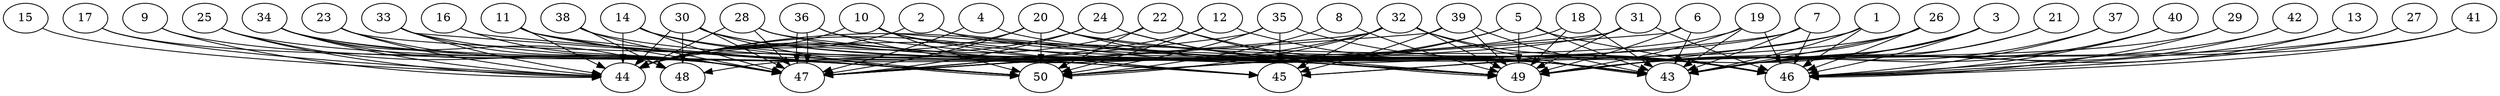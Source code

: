 // DAG automatically generated by daggen at Thu Oct  3 14:07:58 2019
// ./daggen --dot -n 50 --ccr 0.4 --fat 0.9 --regular 0.5 --density 0.7 --mindata 5242880 --maxdata 52428800 
digraph G {
  1 [size="94681600", alpha="0.10", expect_size="37872640"] 
  1 -> 43 [size ="37872640"]
  1 -> 46 [size ="37872640"]
  1 -> 48 [size ="37872640"]
  1 -> 49 [size ="37872640"]
  2 [size="96327680", alpha="0.19", expect_size="38531072"] 
  2 -> 43 [size ="38531072"]
  2 -> 44 [size ="38531072"]
  2 -> 49 [size ="38531072"]
  3 [size="21096960", alpha="0.03", expect_size="8438784"] 
  3 -> 43 [size ="8438784"]
  3 -> 45 [size ="8438784"]
  3 -> 46 [size ="8438784"]
  3 -> 49 [size ="8438784"]
  4 [size="104588800", alpha="0.04", expect_size="41835520"] 
  4 -> 43 [size ="41835520"]
  4 -> 47 [size ="41835520"]
  5 [size="56330240", alpha="0.08", expect_size="22532096"] 
  5 -> 43 [size ="22532096"]
  5 -> 44 [size ="22532096"]
  5 -> 46 [size ="22532096"]
  5 -> 47 [size ="22532096"]
  5 -> 49 [size ="22532096"]
  6 [size="108879360", alpha="0.03", expect_size="43551744"] 
  6 -> 43 [size ="43551744"]
  6 -> 49 [size ="43551744"]
  6 -> 50 [size ="43551744"]
  7 [size="114465280", alpha="0.03", expect_size="45786112"] 
  7 -> 43 [size ="45786112"]
  7 -> 45 [size ="45786112"]
  7 -> 46 [size ="45786112"]
  7 -> 50 [size ="45786112"]
  8 [size="115609600", alpha="0.18", expect_size="46243840"] 
  8 -> 49 [size ="46243840"]
  8 -> 50 [size ="46243840"]
  9 [size="33392640", alpha="0.18", expect_size="13357056"] 
  9 -> 44 [size ="13357056"]
  9 -> 50 [size ="13357056"]
  10 [size="52490240", alpha="0.14", expect_size="20996096"] 
  10 -> 43 [size ="20996096"]
  10 -> 44 [size ="20996096"]
  10 -> 45 [size ="20996096"]
  10 -> 49 [size ="20996096"]
  10 -> 50 [size ="20996096"]
  11 [size="51351040", alpha="0.05", expect_size="20540416"] 
  11 -> 44 [size ="20540416"]
  11 -> 47 [size ="20540416"]
  11 -> 49 [size ="20540416"]
  11 -> 50 [size ="20540416"]
  12 [size="110218240", alpha="0.08", expect_size="44087296"] 
  12 -> 46 [size ="44087296"]
  12 -> 47 [size ="44087296"]
  12 -> 50 [size ="44087296"]
  13 [size="104350720", alpha="0.16", expect_size="41740288"] 
  13 -> 43 [size ="41740288"]
  13 -> 46 [size ="41740288"]
  14 [size="121374720", alpha="0.08", expect_size="48549888"] 
  14 -> 43 [size ="48549888"]
  14 -> 44 [size ="48549888"]
  14 -> 47 [size ="48549888"]
  14 -> 50 [size ="48549888"]
  15 [size="27832320", alpha="0.19", expect_size="11132928"] 
  15 -> 44 [size ="11132928"]
  16 [size="73451520", alpha="0.10", expect_size="29380608"] 
  16 -> 47 [size ="29380608"]
  16 -> 50 [size ="29380608"]
  17 [size="90081280", alpha="0.15", expect_size="36032512"] 
  17 -> 44 [size ="36032512"]
  17 -> 47 [size ="36032512"]
  18 [size="107630080", alpha="0.07", expect_size="43052032"] 
  18 -> 43 [size ="43052032"]
  18 -> 47 [size ="43052032"]
  18 -> 49 [size ="43052032"]
  19 [size="95393280", alpha="0.01", expect_size="38157312"] 
  19 -> 43 [size ="38157312"]
  19 -> 44 [size ="38157312"]
  19 -> 46 [size ="38157312"]
  19 -> 49 [size ="38157312"]
  20 [size="83714560", alpha="0.17", expect_size="33485824"] 
  20 -> 43 [size ="33485824"]
  20 -> 44 [size ="33485824"]
  20 -> 46 [size ="33485824"]
  20 -> 47 [size ="33485824"]
  20 -> 49 [size ="33485824"]
  20 -> 50 [size ="33485824"]
  21 [size="46423040", alpha="0.07", expect_size="18569216"] 
  21 -> 43 [size ="18569216"]
  21 -> 49 [size ="18569216"]
  22 [size="78586880", alpha="0.10", expect_size="31434752"] 
  22 -> 44 [size ="31434752"]
  22 -> 46 [size ="31434752"]
  22 -> 49 [size ="31434752"]
  22 -> 50 [size ="31434752"]
  23 [size="124313600", alpha="0.15", expect_size="49725440"] 
  23 -> 43 [size ="49725440"]
  23 -> 44 [size ="49725440"]
  23 -> 47 [size ="49725440"]
  24 [size="102184960", alpha="0.16", expect_size="40873984"] 
  24 -> 43 [size ="40873984"]
  24 -> 44 [size ="40873984"]
  24 -> 46 [size ="40873984"]
  24 -> 47 [size ="40873984"]
  25 [size="33868800", alpha="0.04", expect_size="13547520"] 
  25 -> 44 [size ="13547520"]
  25 -> 47 [size ="13547520"]
  25 -> 50 [size ="13547520"]
  26 [size="25561600", alpha="0.08", expect_size="10224640"] 
  26 -> 43 [size ="10224640"]
  26 -> 46 [size ="10224640"]
  26 -> 49 [size ="10224640"]
  26 -> 50 [size ="10224640"]
  27 [size="86881280", alpha="0.09", expect_size="34752512"] 
  27 -> 43 [size ="34752512"]
  27 -> 46 [size ="34752512"]
  28 [size="57789440", alpha="0.08", expect_size="23115776"] 
  28 -> 44 [size ="23115776"]
  28 -> 45 [size ="23115776"]
  28 -> 46 [size ="23115776"]
  28 -> 47 [size ="23115776"]
  29 [size="99422720", alpha="0.10", expect_size="39769088"] 
  29 -> 46 [size ="39769088"]
  29 -> 49 [size ="39769088"]
  30 [size="106406400", alpha="0.19", expect_size="42562560"] 
  30 -> 43 [size ="42562560"]
  30 -> 44 [size ="42562560"]
  30 -> 46 [size ="42562560"]
  30 -> 47 [size ="42562560"]
  30 -> 48 [size ="42562560"]
  30 -> 50 [size ="42562560"]
  31 [size="88448000", alpha="0.14", expect_size="35379200"] 
  31 -> 46 [size ="35379200"]
  31 -> 47 [size ="35379200"]
  31 -> 49 [size ="35379200"]
  31 -> 50 [size ="35379200"]
  32 [size="127124480", alpha="0.06", expect_size="50849792"] 
  32 -> 43 [size ="50849792"]
  32 -> 44 [size ="50849792"]
  32 -> 45 [size ="50849792"]
  32 -> 46 [size ="50849792"]
  32 -> 47 [size ="50849792"]
  32 -> 49 [size ="50849792"]
  32 -> 50 [size ="50849792"]
  33 [size="69726720", alpha="0.13", expect_size="27890688"] 
  33 -> 44 [size ="27890688"]
  33 -> 47 [size ="27890688"]
  33 -> 49 [size ="27890688"]
  33 -> 50 [size ="27890688"]
  34 [size="42214400", alpha="0.19", expect_size="16885760"] 
  34 -> 44 [size ="16885760"]
  34 -> 45 [size ="16885760"]
  34 -> 47 [size ="16885760"]
  34 -> 48 [size ="16885760"]
  34 -> 50 [size ="16885760"]
  35 [size="18101760", alpha="0.07", expect_size="7240704"] 
  35 -> 45 [size ="7240704"]
  35 -> 46 [size ="7240704"]
  35 -> 47 [size ="7240704"]
  35 -> 50 [size ="7240704"]
  36 [size="40614400", alpha="0.05", expect_size="16245760"] 
  36 -> 45 [size ="16245760"]
  36 -> 47 [size ="16245760"]
  36 -> 47 [size ="16245760"]
  36 -> 49 [size ="16245760"]
  37 [size="87564800", alpha="0.17", expect_size="35025920"] 
  37 -> 46 [size ="35025920"]
  37 -> 49 [size ="35025920"]
  38 [size="24378880", alpha="0.04", expect_size="9751552"] 
  38 -> 47 [size ="9751552"]
  38 -> 48 [size ="9751552"]
  38 -> 49 [size ="9751552"]
  39 [size="71528960", alpha="0.05", expect_size="28611584"] 
  39 -> 43 [size ="28611584"]
  39 -> 45 [size ="28611584"]
  39 -> 47 [size ="28611584"]
  39 -> 49 [size ="28611584"]
  40 [size="13370880", alpha="0.19", expect_size="5348352"] 
  40 -> 43 [size ="5348352"]
  40 -> 46 [size ="5348352"]
  40 -> 49 [size ="5348352"]
  41 [size="125219840", alpha="0.18", expect_size="50087936"] 
  41 -> 43 [size ="50087936"]
  41 -> 46 [size ="50087936"]
  42 [size="91427840", alpha="0.08", expect_size="36571136"] 
  42 -> 43 [size ="36571136"]
  42 -> 46 [size ="36571136"]
  43 [size="127073280", alpha="0.17", expect_size="50829312"] 
  44 [size="87470080", alpha="0.01", expect_size="34988032"] 
  45 [size="80885760", alpha="0.08", expect_size="32354304"] 
  46 [size="122048000", alpha="0.18", expect_size="48819200"] 
  47 [size="35371520", alpha="0.00", expect_size="14148608"] 
  48 [size="15797760", alpha="0.10", expect_size="6319104"] 
  49 [size="39884800", alpha="0.14", expect_size="15953920"] 
  50 [size="71959040", alpha="0.14", expect_size="28783616"] 
}
